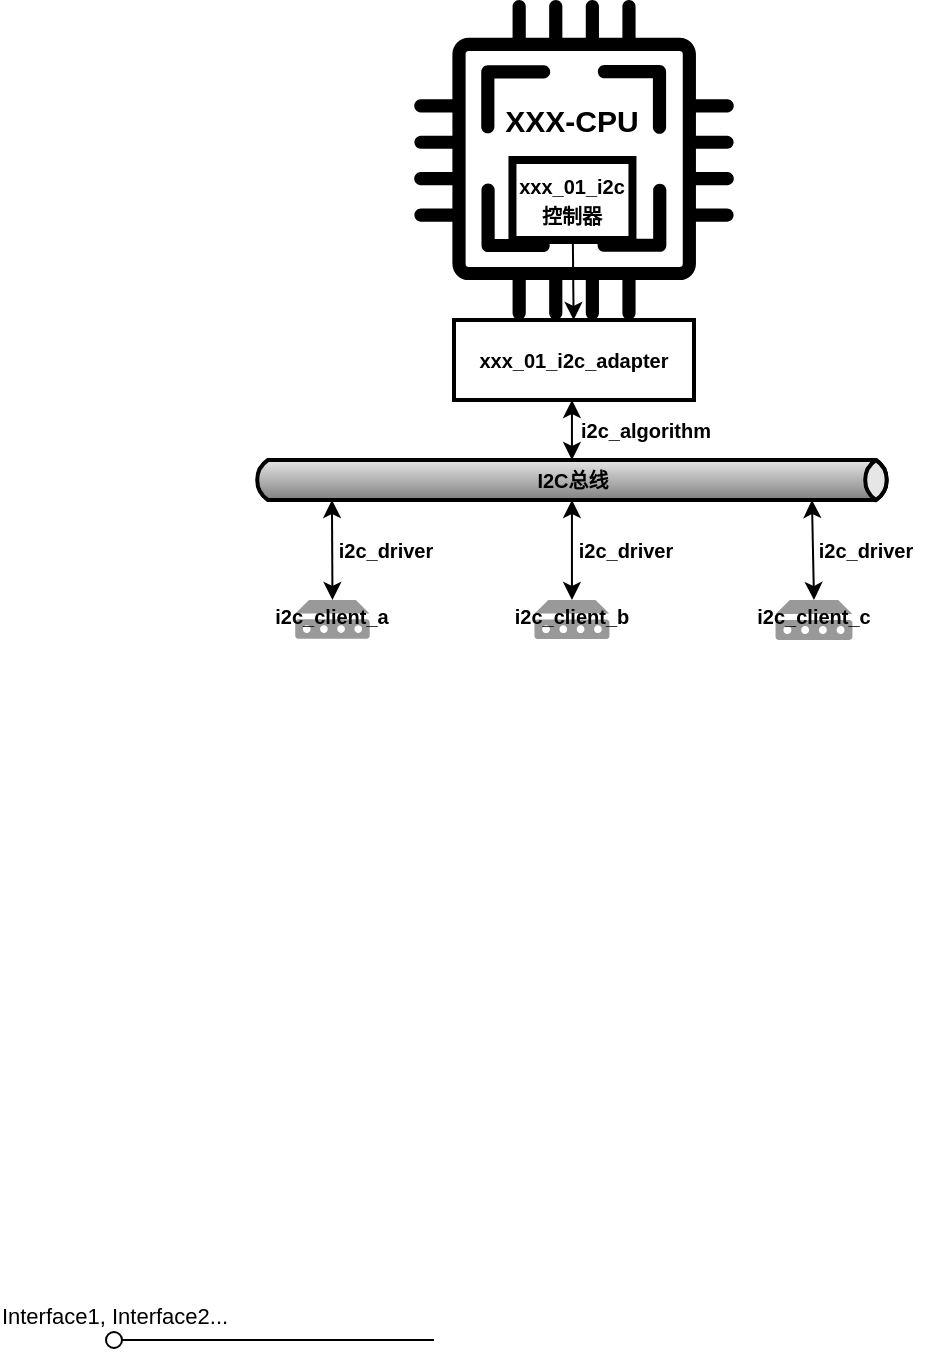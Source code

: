 <mxfile>
    <diagram id="TQsavpC0Fd3S4abRPh8f" name="第 1 页">
        <mxGraphModel dx="430" dy="447" grid="1" gridSize="10" guides="1" tooltips="1" connect="1" arrows="1" fold="1" page="1" pageScale="1" pageWidth="827" pageHeight="1169" math="0" shadow="0">
            <root>
                <mxCell id="0"/>
                <mxCell id="1" parent="0"/>
                <mxCell id="50" value="Interface1, Interface2..." style="html=1;verticalAlign=bottom;labelBackgroundColor=none;startArrow=oval;startFill=0;startSize=8;endArrow=none;" edge="1" parent="1">
                    <mxGeometry x="-1" y="3" relative="1" as="geometry">
                        <mxPoint x="90" y="670" as="sourcePoint"/>
                        <mxPoint x="250" y="670" as="targetPoint"/>
                    </mxGeometry>
                </mxCell>
                <mxCell id="52" value="&lt;b&gt;&lt;font style=&quot;font-size: 10px&quot;&gt;I2C总线&lt;/font&gt;&lt;/b&gt;" style="strokeWidth=2;strokeColor=#000000;dashed=0;align=center;html=1;fontSize=8;shape=mxgraph.eip.messageChannel;direction=east;rotation=0;fillColor=#FFFFFF;" vertex="1" parent="1">
                    <mxGeometry x="158.97" y="230" width="320" height="20" as="geometry"/>
                </mxCell>
                <mxCell id="76" value="" style="group" vertex="1" connectable="0" parent="1">
                    <mxGeometry x="240" width="160" height="160" as="geometry"/>
                </mxCell>
                <mxCell id="48" value="" style="sketch=0;pointerEvents=1;shadow=0;dashed=0;html=1;strokeColor=none;fillColor=#000000;aspect=fixed;labelPosition=center;verticalLabelPosition=bottom;verticalAlign=top;align=center;outlineConnect=0;shape=mxgraph.vvd.cpu;" vertex="1" parent="76">
                    <mxGeometry width="160" height="160" as="geometry"/>
                </mxCell>
                <mxCell id="71" value="&lt;font size=&quot;1&quot;&gt;&lt;b style=&quot;font-size: 15px&quot;&gt;XXX-CPU&lt;/b&gt;&lt;/font&gt;" style="text;html=1;strokeColor=none;fillColor=none;align=center;verticalAlign=middle;whiteSpace=wrap;rounded=0;fontSize=10;" vertex="1" parent="76">
                    <mxGeometry x="38.46" y="40" width="81.54" height="40" as="geometry"/>
                </mxCell>
                <mxCell id="49" value="&lt;b&gt;&lt;font style=&quot;font-size: 10px&quot;&gt;xxx_01_i2c&lt;br&gt;控制器&lt;/font&gt;&lt;/b&gt;" style="rounded=0;whiteSpace=wrap;html=1;strokeWidth=4;fillColor=none;" vertex="1" parent="76">
                    <mxGeometry x="49.23" y="80" width="60" height="40" as="geometry"/>
                </mxCell>
                <mxCell id="77" value="&lt;b&gt;i2c_algorithm&lt;/b&gt;" style="text;html=1;strokeColor=none;fillColor=none;align=center;verticalAlign=middle;whiteSpace=wrap;rounded=0;fontSize=10;" vertex="1" parent="1">
                    <mxGeometry x="320" y="200" width="71.54" height="30" as="geometry"/>
                </mxCell>
                <mxCell id="83" value="" style="endArrow=classic;startArrow=classic;html=1;fontSize=10;strokeColor=#000000;exitX=0;exitY=0;exitDx=160;exitDy=0;exitPerimeter=0;entryX=0.5;entryY=1;entryDx=0;entryDy=0;" edge="1" parent="1" source="52">
                    <mxGeometry width="50" height="50" relative="1" as="geometry">
                        <mxPoint x="330" y="230" as="sourcePoint"/>
                        <mxPoint x="318.973" y="200" as="targetPoint"/>
                    </mxGeometry>
                </mxCell>
                <mxCell id="84" value="" style="endArrow=classic;startArrow=classic;html=1;fontSize=10;strokeColor=#000000;entryX=0;entryY=1;entryDx=40;entryDy=0;entryPerimeter=0;exitX=0.5;exitY=0;exitDx=0;exitDy=0;exitPerimeter=0;" edge="1" parent="1" source="105" target="52">
                    <mxGeometry width="50" height="50" relative="1" as="geometry">
                        <mxPoint x="180" y="280" as="sourcePoint"/>
                        <mxPoint x="380" y="180" as="targetPoint"/>
                    </mxGeometry>
                </mxCell>
                <mxCell id="85" value="" style="endArrow=classic;startArrow=classic;html=1;fontSize=10;strokeColor=#000000;entryX=0;entryY=1;entryDx=160;entryDy=0;entryPerimeter=0;exitX=0.5;exitY=0;exitDx=0;exitDy=0;exitPerimeter=0;" edge="1" parent="1" source="100" target="52">
                    <mxGeometry width="50" height="50" relative="1" as="geometry">
                        <mxPoint x="318.97" y="300" as="sourcePoint"/>
                        <mxPoint x="208.97" y="260" as="targetPoint"/>
                    </mxGeometry>
                </mxCell>
                <mxCell id="86" value="" style="endArrow=classic;startArrow=classic;html=1;fontSize=10;strokeColor=#000000;entryX=0;entryY=1;entryDx=280;entryDy=0;entryPerimeter=0;exitX=0.5;exitY=0;exitDx=0;exitDy=0;exitPerimeter=0;" edge="1" parent="1" source="103" target="52">
                    <mxGeometry width="50" height="50" relative="1" as="geometry">
                        <mxPoint x="439.23" y="300" as="sourcePoint"/>
                        <mxPoint x="218.97" y="270" as="targetPoint"/>
                    </mxGeometry>
                </mxCell>
                <mxCell id="87" value="&lt;b&gt;i2c_driver&lt;/b&gt;" style="text;html=1;strokeColor=none;fillColor=none;align=center;verticalAlign=middle;whiteSpace=wrap;rounded=0;fontSize=10;" vertex="1" parent="1">
                    <mxGeometry x="190" y="260" width="71.54" height="30" as="geometry"/>
                </mxCell>
                <mxCell id="88" value="&lt;b&gt;i2c_driver&lt;/b&gt;" style="text;html=1;strokeColor=none;fillColor=none;align=center;verticalAlign=middle;whiteSpace=wrap;rounded=0;fontSize=10;" vertex="1" parent="1">
                    <mxGeometry x="310" y="260" width="71.54" height="30" as="geometry"/>
                </mxCell>
                <mxCell id="89" value="&lt;b&gt;i2c_driver&lt;/b&gt;" style="text;html=1;strokeColor=none;fillColor=none;align=center;verticalAlign=middle;whiteSpace=wrap;rounded=0;fontSize=10;" vertex="1" parent="1">
                    <mxGeometry x="430" y="260" width="71.54" height="30" as="geometry"/>
                </mxCell>
                <mxCell id="99" value="" style="group" vertex="1" connectable="0" parent="1">
                    <mxGeometry x="279.48" y="296" width="80.52" height="24" as="geometry"/>
                </mxCell>
                <mxCell id="100" value="" style="sketch=0;aspect=fixed;pointerEvents=1;shadow=0;dashed=0;html=1;strokeColor=none;labelPosition=center;verticalLabelPosition=bottom;verticalAlign=top;align=center;fillColor=#999999;shape=mxgraph.mscae.enterprise.device" vertex="1" parent="99">
                    <mxGeometry x="20.755" y="4" width="37.476" height="19.488" as="geometry"/>
                </mxCell>
                <mxCell id="106" value="i2c_client_b" style="text;html=1;strokeColor=none;fillColor=none;align=center;verticalAlign=middle;whiteSpace=wrap;rounded=0;fontSize=10;fontStyle=1" vertex="1" parent="99">
                    <mxGeometry x="-0.51" width="80" height="24" as="geometry"/>
                </mxCell>
                <mxCell id="102" value="" style="group" vertex="1" connectable="0" parent="1">
                    <mxGeometry x="400" y="296" width="80" height="24" as="geometry"/>
                </mxCell>
                <mxCell id="103" value="" style="sketch=0;aspect=fixed;pointerEvents=1;shadow=0;dashed=0;html=1;strokeColor=none;labelPosition=center;verticalLabelPosition=bottom;verticalAlign=top;align=center;fillColor=#999999;shape=mxgraph.mscae.enterprise.device" vertex="1" parent="102">
                    <mxGeometry x="20.77" y="4" width="38.46" height="20" as="geometry"/>
                </mxCell>
                <mxCell id="107" value="i2c_client_c" style="text;html=1;strokeColor=none;fillColor=none;align=center;verticalAlign=middle;whiteSpace=wrap;rounded=0;fontSize=10;fontStyle=1" vertex="1" parent="102">
                    <mxGeometry width="80" height="24" as="geometry"/>
                </mxCell>
                <mxCell id="104" value="" style="group" vertex="1" connectable="0" parent="1">
                    <mxGeometry x="160" y="296" width="80" height="24" as="geometry"/>
                </mxCell>
                <mxCell id="105" value="" style="sketch=0;aspect=fixed;pointerEvents=1;shadow=0;dashed=0;html=1;strokeColor=none;labelPosition=center;verticalLabelPosition=bottom;verticalAlign=top;align=center;fillColor=#999999;shape=mxgraph.mscae.enterprise.device" vertex="1" parent="104">
                    <mxGeometry x="20.621" y="4" width="37.234" height="19.362" as="geometry"/>
                </mxCell>
                <mxCell id="90" value="i2c_client_a" style="text;html=1;strokeColor=none;fillColor=none;align=center;verticalAlign=middle;whiteSpace=wrap;rounded=0;fontSize=10;fontStyle=1" vertex="1" parent="104">
                    <mxGeometry x="-0.76" width="80" height="24" as="geometry"/>
                </mxCell>
                <mxCell id="75" value="xxx_01_i2c_adapter" style="text;html=1;strokeColor=none;fillColor=none;align=center;verticalAlign=middle;whiteSpace=wrap;rounded=0;fontSize=10;fontStyle=1" vertex="1" parent="1">
                    <mxGeometry x="280" y="168" width="80" height="24" as="geometry"/>
                </mxCell>
                <mxCell id="108" value="" style="rounded=0;whiteSpace=wrap;html=1;fontSize=15;strokeColor=#000000;strokeWidth=2;fillColor=none;" vertex="1" parent="1">
                    <mxGeometry x="260" y="160" width="120" height="40" as="geometry"/>
                </mxCell>
                <mxCell id="109" value="" style="edgeStyle=none;html=1;fontSize=15;strokeColor=#000000;" edge="1" parent="1" source="49" target="108">
                    <mxGeometry relative="1" as="geometry"/>
                </mxCell>
            </root>
        </mxGraphModel>
    </diagram>
</mxfile>
